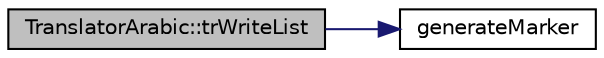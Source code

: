 digraph "TranslatorArabic::trWriteList"
{
 // LATEX_PDF_SIZE
  edge [fontname="Helvetica",fontsize="10",labelfontname="Helvetica",labelfontsize="10"];
  node [fontname="Helvetica",fontsize="10",shape=record];
  rankdir="LR";
  Node1 [label="TranslatorArabic::trWriteList",height=0.2,width=0.4,color="black", fillcolor="grey75", style="filled", fontcolor="black",tooltip=" "];
  Node1 -> Node2 [color="midnightblue",fontsize="10",style="solid",fontname="Helvetica"];
  Node2 [label="generateMarker",height=0.2,width=0.4,color="black", fillcolor="white", style="filled",URL="$util_8cpp.html#a5530a73bd518581ac62e4eee5bc2f6db",tooltip=" "];
}
